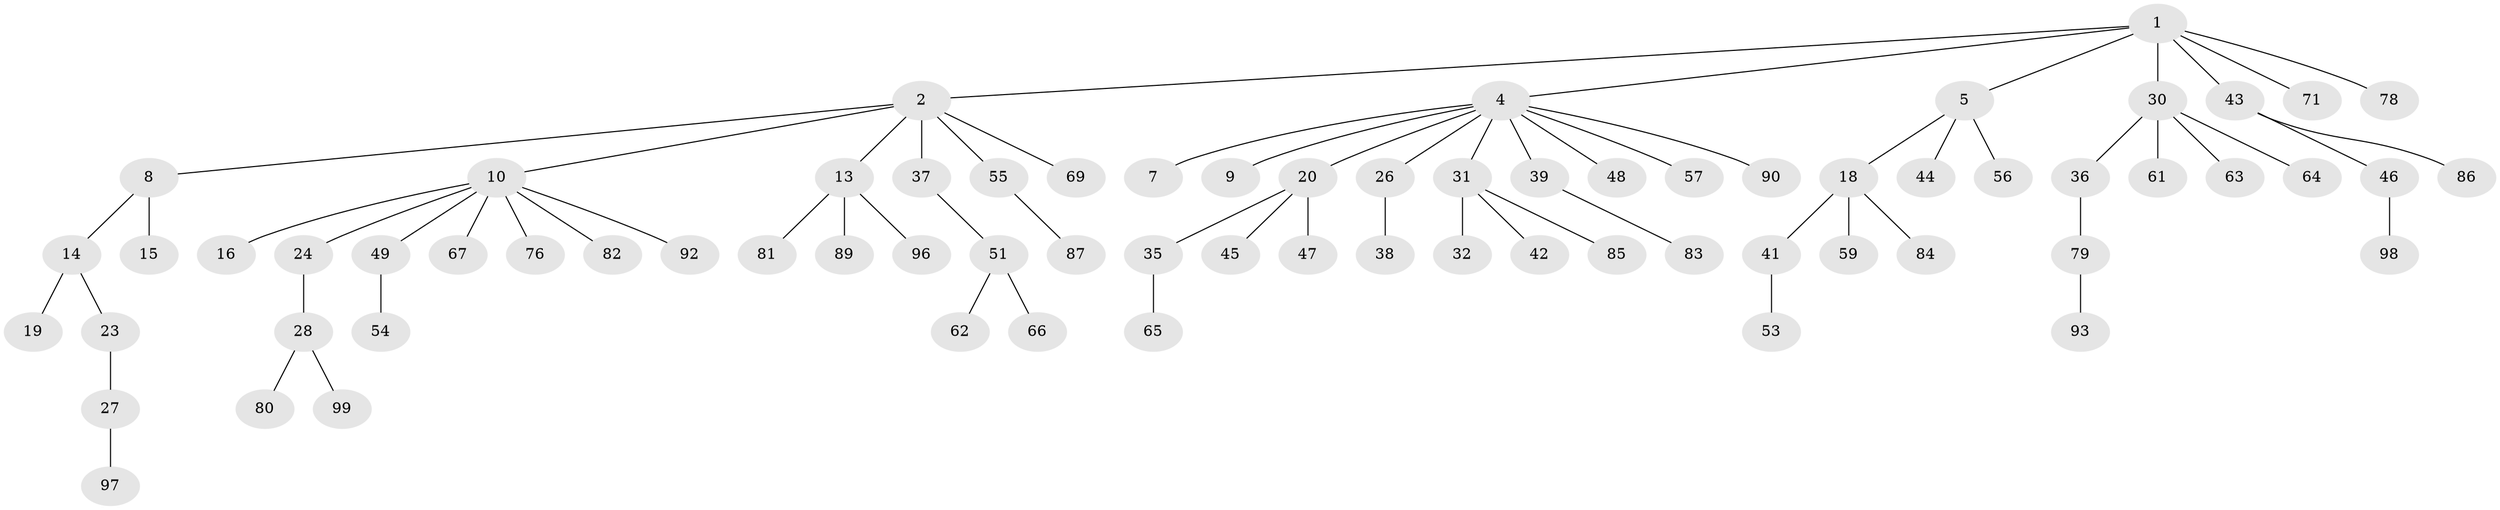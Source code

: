// Generated by graph-tools (version 1.1) at 2025/24/03/03/25 07:24:07]
// undirected, 72 vertices, 71 edges
graph export_dot {
graph [start="1"]
  node [color=gray90,style=filled];
  1 [super="+3"];
  2 [super="+12"];
  4 [super="+6"];
  5 [super="+100"];
  7;
  8;
  9;
  10 [super="+11"];
  13 [super="+22"];
  14 [super="+17"];
  15 [super="+25"];
  16 [super="+88"];
  18 [super="+21"];
  19 [super="+29"];
  20 [super="+33"];
  23;
  24;
  26;
  27 [super="+52"];
  28 [super="+73"];
  30 [super="+34"];
  31 [super="+40"];
  32;
  35;
  36;
  37;
  38 [super="+70"];
  39 [super="+74"];
  41 [super="+68"];
  42 [super="+75"];
  43;
  44;
  45 [super="+77"];
  46 [super="+60"];
  47 [super="+58"];
  48;
  49 [super="+50"];
  51 [super="+91"];
  53;
  54;
  55;
  56;
  57;
  59 [super="+94"];
  61 [super="+95"];
  62 [super="+72"];
  63;
  64;
  65;
  66;
  67;
  69;
  71;
  76;
  78;
  79;
  80;
  81;
  82;
  83;
  84;
  85;
  86;
  87;
  89;
  90;
  92;
  93;
  96;
  97;
  98;
  99;
  1 -- 2;
  1 -- 4;
  1 -- 5;
  1 -- 30;
  1 -- 78;
  1 -- 43;
  1 -- 71;
  2 -- 8;
  2 -- 10;
  2 -- 37;
  2 -- 69;
  2 -- 13;
  2 -- 55;
  4 -- 9;
  4 -- 20;
  4 -- 26;
  4 -- 39;
  4 -- 7;
  4 -- 48;
  4 -- 57;
  4 -- 90;
  4 -- 31;
  5 -- 18;
  5 -- 44;
  5 -- 56;
  8 -- 14;
  8 -- 15;
  10 -- 16;
  10 -- 49;
  10 -- 67;
  10 -- 76;
  10 -- 24;
  10 -- 92;
  10 -- 82;
  13 -- 81;
  13 -- 96;
  13 -- 89;
  14 -- 19;
  14 -- 23;
  18 -- 41;
  18 -- 59;
  18 -- 84;
  20 -- 35;
  20 -- 45;
  20 -- 47;
  23 -- 27;
  24 -- 28;
  26 -- 38;
  27 -- 97;
  28 -- 80;
  28 -- 99;
  30 -- 36;
  30 -- 61;
  30 -- 64;
  30 -- 63;
  31 -- 32;
  31 -- 85;
  31 -- 42;
  35 -- 65;
  36 -- 79;
  37 -- 51;
  39 -- 83;
  41 -- 53;
  43 -- 46;
  43 -- 86;
  46 -- 98;
  49 -- 54;
  51 -- 62;
  51 -- 66;
  55 -- 87;
  79 -- 93;
}
